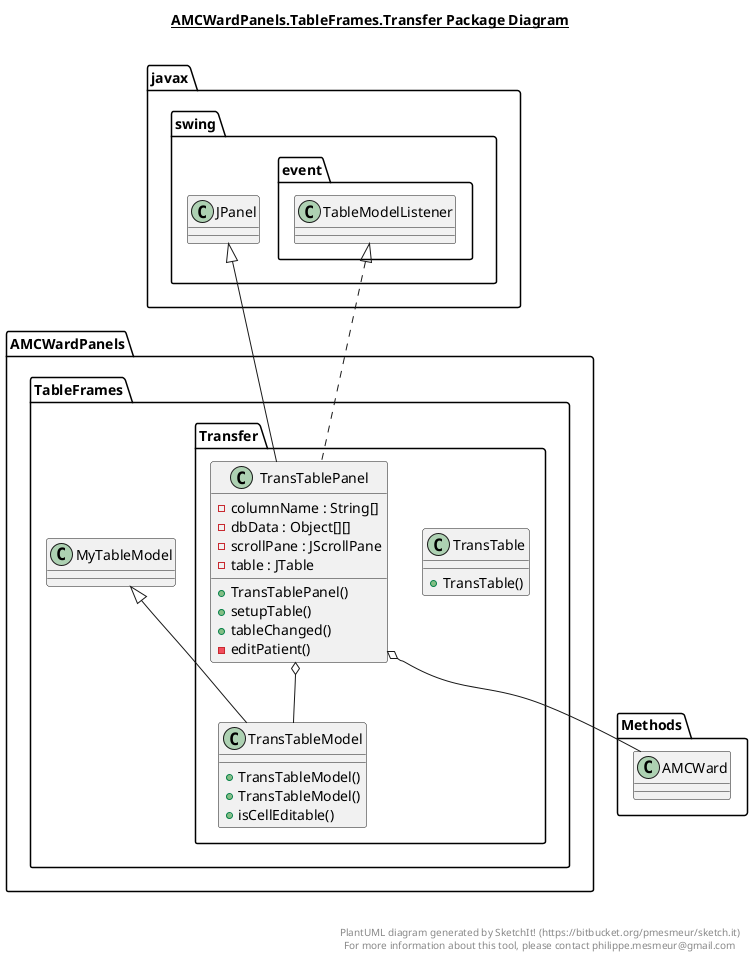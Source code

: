 @startuml

title __AMCWardPanels.TableFrames.Transfer Package Diagram__\n


    namespace AMCWardPanels {
      namespace TableFrames {
        namespace Transfer {
          class AMCWardPanels.TableFrames.Transfer.TransTable {
              + TransTable()
          }
        }
      }
    }

  


    namespace AMCWardPanels {
      namespace TableFrames {
        namespace Transfer {
          class AMCWardPanels.TableFrames.Transfer.TransTableModel {
              + TransTableModel()
              + TransTableModel()
              + isCellEditable()
          }
        }
      }
    }

  


    namespace AMCWardPanels {
      namespace TableFrames {
        namespace Transfer {
          class AMCWardPanels.TableFrames.Transfer.TransTablePanel {
              - columnName : String[]
              - dbData : Object[][]
              - scrollPane : JScrollPane
              - table : JTable
              + TransTablePanel()
              + setupTable()
              + tableChanged()
              - editPatient()
          }
        }
      }
    }

  

  AMCWardPanels.TableFrames.Transfer.TransTableModel -up-|> AMCWardPanels.TableFrames.MyTableModel
  AMCWardPanels.TableFrames.Transfer.TransTablePanel .up.|> javax.swing.event.TableModelListener
  AMCWardPanels.TableFrames.Transfer.TransTablePanel -up-|> javax.swing.JPanel
  AMCWardPanels.TableFrames.Transfer.TransTablePanel o-- Methods.AMCWard
  AMCWardPanels.TableFrames.Transfer.TransTablePanel o-- AMCWardPanels.TableFrames.Transfer.TransTableModel


right footer


PlantUML diagram generated by SketchIt! (https://bitbucket.org/pmesmeur/sketch.it)
For more information about this tool, please contact philippe.mesmeur@gmail.com
endfooter

@enduml
